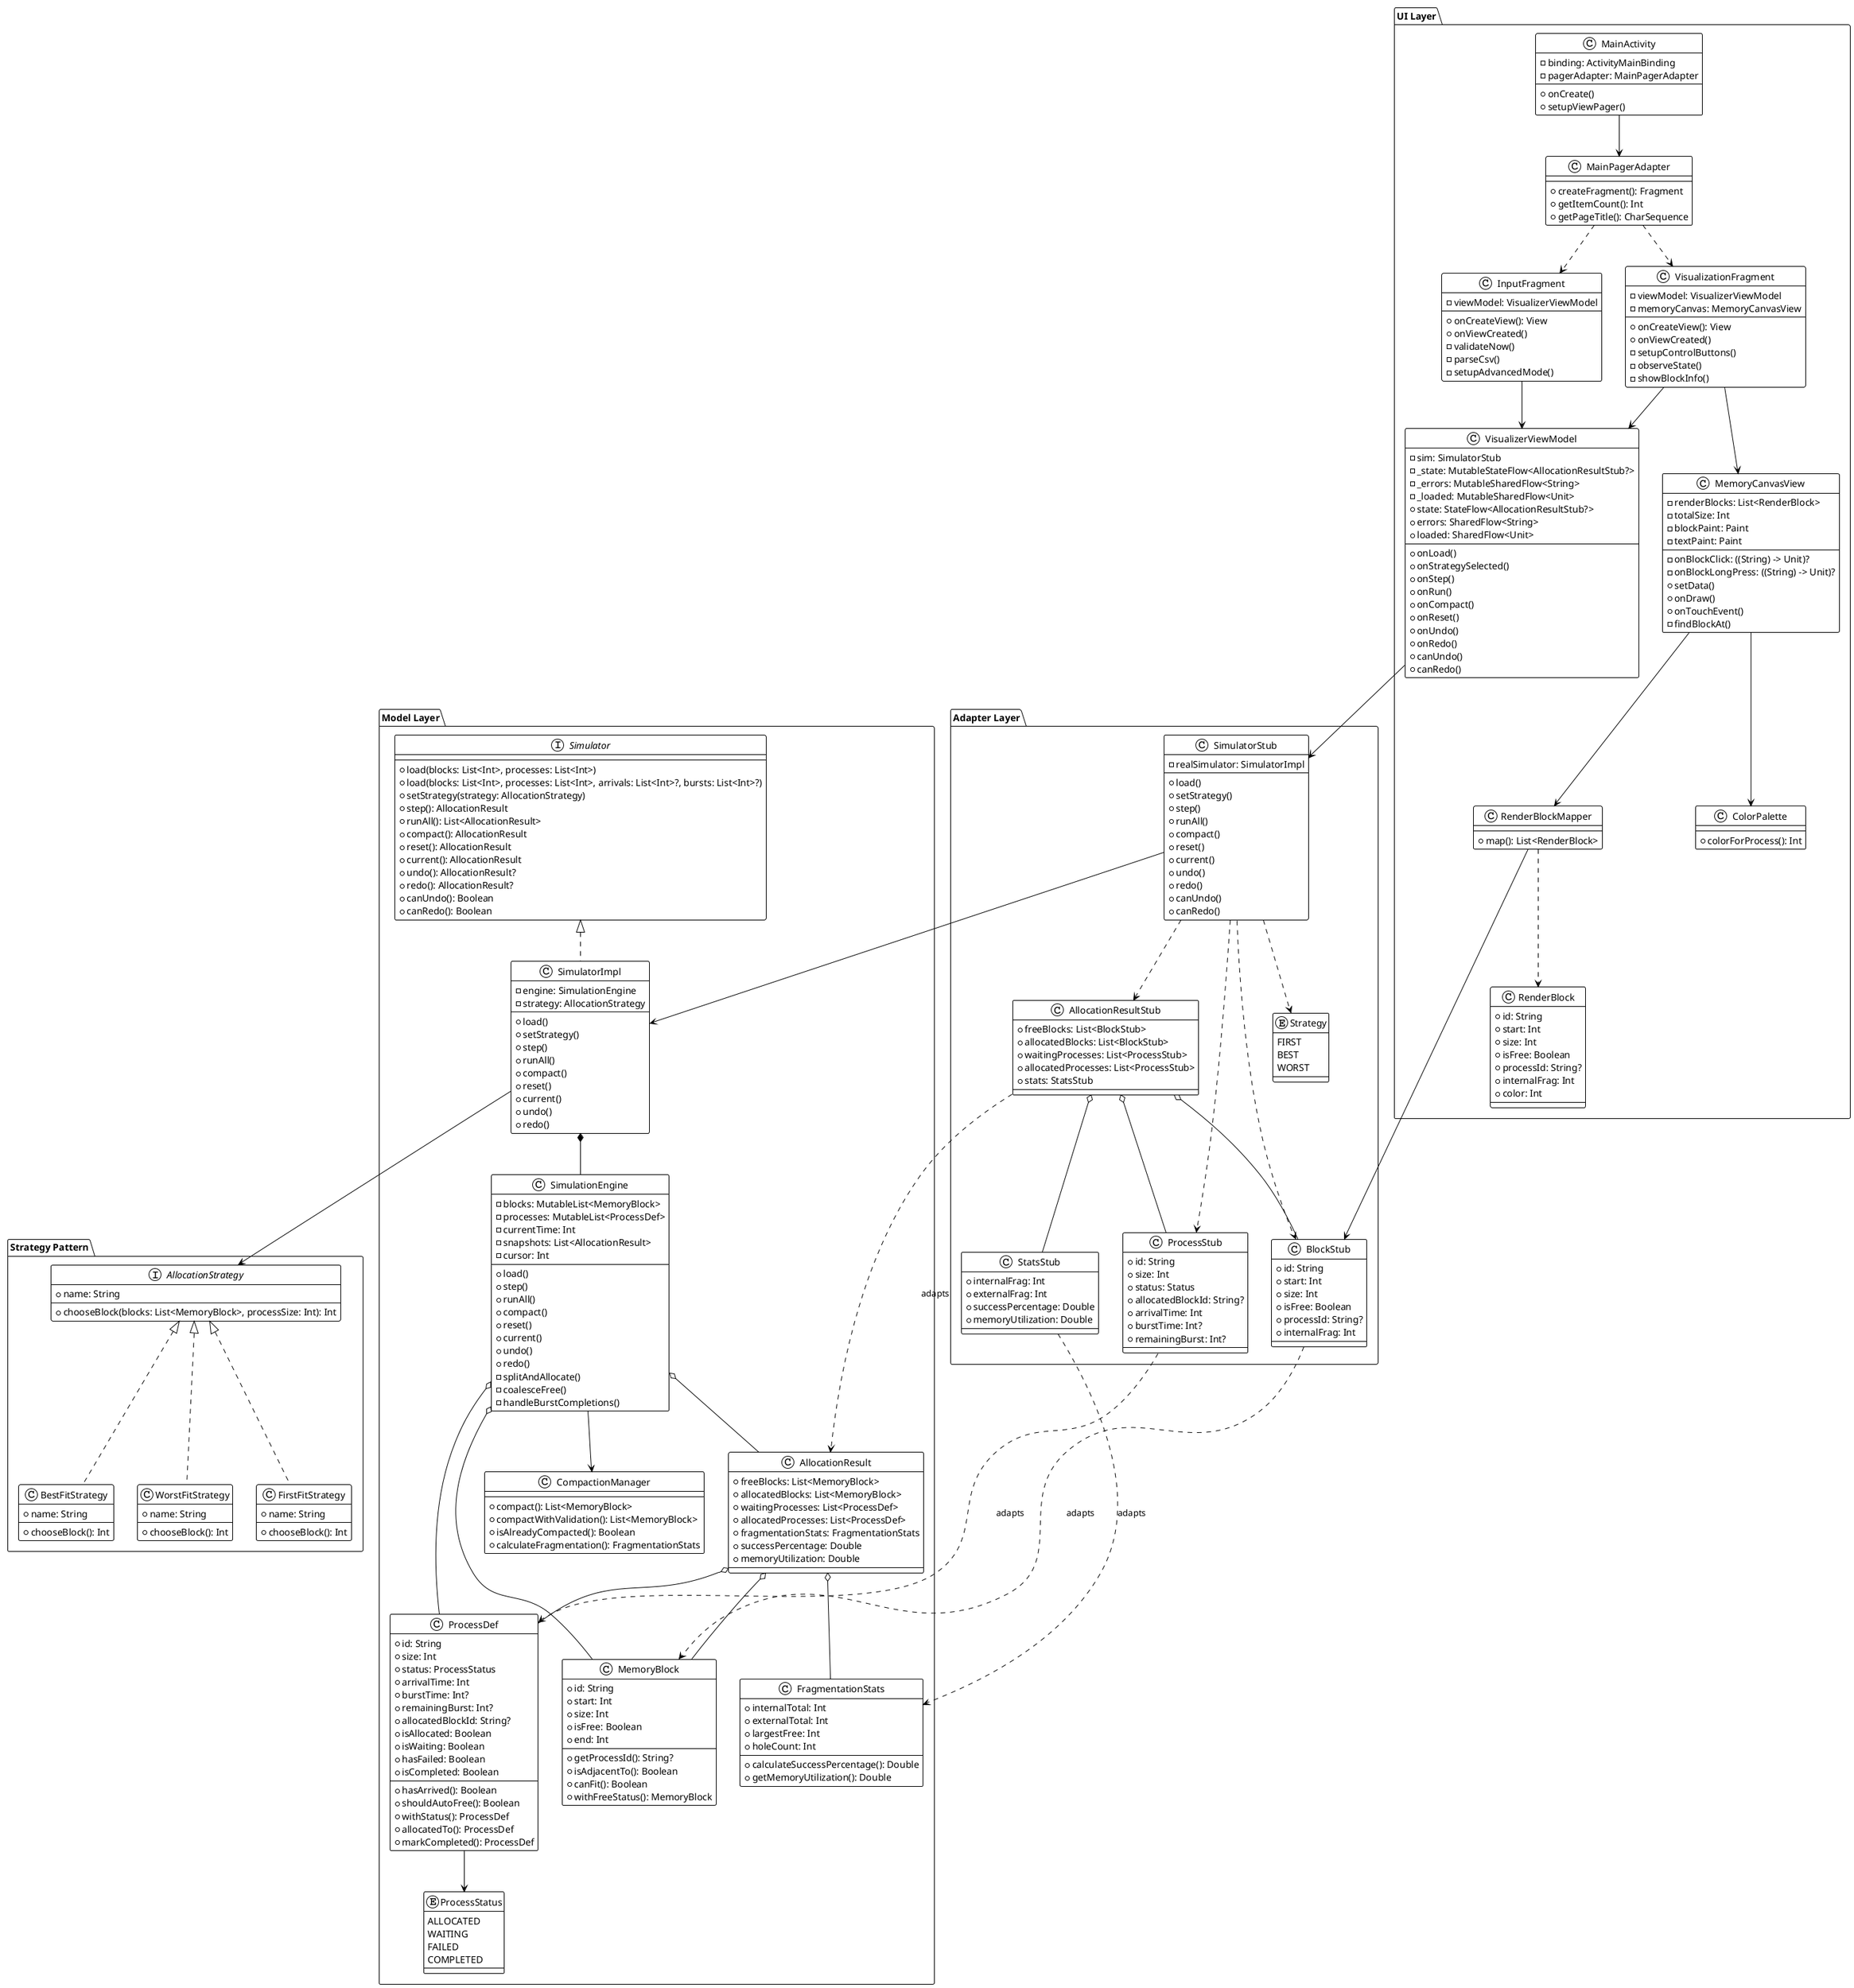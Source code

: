 @startuml Memory Visualizer - High Level Architecture

!theme plain
skinparam backgroundColor white
skinparam classBackgroundColor white
skinparam classBorderColor black
skinparam stereotypeCBackgroundColor lightgray

package "Model Layer" {
    interface Simulator {
        +load(blocks: List<Int>, processes: List<Int>)
        +load(blocks: List<Int>, processes: List<Int>, arrivals: List<Int>?, bursts: List<Int>?)
        +setStrategy(strategy: AllocationStrategy)
        +step(): AllocationResult
        +runAll(): List<AllocationResult>
        +compact(): AllocationResult
        +reset(): AllocationResult
        +current(): AllocationResult
        +undo(): AllocationResult?
        +redo(): AllocationResult?
        +canUndo(): Boolean
        +canRedo(): Boolean
    }

    class SimulatorImpl {
        -engine: SimulationEngine
        -strategy: AllocationStrategy
        +load()
        +setStrategy()
        +step()
        +runAll()
        +compact()
        +reset()
        +current()
        +undo()
        +redo()
    }

    class SimulationEngine {
        -blocks: MutableList<MemoryBlock>
        -processes: MutableList<ProcessDef>
        -currentTime: Int
        -snapshots: List<AllocationResult>
        -cursor: Int
        +load()
        +step()
        +runAll()
        +compact()
        +reset()
        +current()
        +undo()
        +redo()
        -splitAndAllocate()
        -coalesceFree()
        -handleBurstCompletions()
    }

    class MemoryBlock {
        +id: String
        +start: Int
        +size: Int
        +isFree: Boolean
        +end: Int
        +getProcessId(): String?
        +isAdjacentTo(): Boolean
        +canFit(): Boolean
        +withFreeStatus(): MemoryBlock
    }

    class ProcessDef {
        +id: String
        +size: Int
        +status: ProcessStatus
        +arrivalTime: Int
        +burstTime: Int?
        +remainingBurst: Int?
        +allocatedBlockId: String?
        +isAllocated: Boolean
        +isWaiting: Boolean
        +hasFailed: Boolean
        +isCompleted: Boolean
        +hasArrived(): Boolean
        +shouldAutoFree(): Boolean
        +withStatus(): ProcessDef
        +allocatedTo(): ProcessDef
        +markCompleted(): ProcessDef
    }

    enum ProcessStatus {
        ALLOCATED
        WAITING
        FAILED
        COMPLETED
    }

    class AllocationResult {
        +freeBlocks: List<MemoryBlock>
        +allocatedBlocks: List<MemoryBlock>
        +waitingProcesses: List<ProcessDef>
        +allocatedProcesses: List<ProcessDef>
        +fragmentationStats: FragmentationStats
        +successPercentage: Double
        +memoryUtilization: Double
    }

    class FragmentationStats {
        +internalTotal: Int
        +externalTotal: Int
        +largestFree: Int
        +holeCount: Int
        +calculateSuccessPercentage(): Double
        +getMemoryUtilization(): Double
    }

    class CompactionManager {
        +compact(): List<MemoryBlock>
        +compactWithValidation(): List<MemoryBlock>
        +isAlreadyCompacted(): Boolean
        +calculateFragmentation(): FragmentationStats
    }
}

package "Strategy Pattern" {
    interface AllocationStrategy {
        +chooseBlock(blocks: List<MemoryBlock>, processSize: Int): Int
        +name: String
    }

    class FirstFitStrategy {
        +chooseBlock(): Int
        +name: String
    }

    class BestFitStrategy {
        +chooseBlock(): Int
        +name: String
    }

    class WorstFitStrategy {
        +chooseBlock(): Int
        +name: String
    }
}

package "Adapter Layer" {
    class SimulatorStub {
        -realSimulator: SimulatorImpl
        +load()
        +setStrategy()
        +step()
        +runAll()
        +compact()
        +reset()
        +current()
        +undo()
        +redo()
        +canUndo()
        +canRedo()
    }

    class BlockStub {
        +id: String
        +start: Int
        +size: Int
        +isFree: Boolean
        +processId: String?
        +internalFrag: Int
    }

    class ProcessStub {
        +id: String
        +size: Int
        +status: Status
        +allocatedBlockId: String?
        +arrivalTime: Int
        +burstTime: Int?
        +remainingBurst: Int?
    }

    class AllocationResultStub {
        +freeBlocks: List<BlockStub>
        +allocatedBlocks: List<BlockStub>
        +waitingProcesses: List<ProcessStub>
        +allocatedProcesses: List<ProcessStub>
        +stats: StatsStub
    }

    class StatsStub {
        +internalFrag: Int
        +externalFrag: Int
        +successPercentage: Double
        +memoryUtilization: Double
    }

    enum Strategy {
        FIRST
        BEST
        WORST
    }
}

package "UI Layer" {
    class MainActivity {
        -binding: ActivityMainBinding
        -pagerAdapter: MainPagerAdapter
        +onCreate()
        +setupViewPager()
    }

    class MainPagerAdapter {
        +createFragment(): Fragment
        +getItemCount(): Int
        +getPageTitle(): CharSequence
    }

    class InputFragment {
        -viewModel: VisualizerViewModel
        +onCreateView(): View
        +onViewCreated()
        -validateNow()
        -parseCsv()
        -setupAdvancedMode()
    }

    class VisualizationFragment {
        -viewModel: VisualizerViewModel
        -memoryCanvas: MemoryCanvasView
        +onCreateView(): View
        +onViewCreated()
        -setupControlButtons()
        -observeState()
        -showBlockInfo()
    }

    class VisualizerViewModel {
        -sim: SimulatorStub
        -_state: MutableStateFlow<AllocationResultStub?>
        -_errors: MutableSharedFlow<String>
        -_loaded: MutableSharedFlow<Unit>
        +state: StateFlow<AllocationResultStub?>
        +errors: SharedFlow<String>
        +loaded: SharedFlow<Unit>
        +onLoad()
        +onStrategySelected()
        +onStep()
        +onRun()
        +onCompact()
        +onReset()
        +onUndo()
        +onRedo()
        +canUndo()
        +canRedo()
    }

    class MemoryCanvasView {
        -renderBlocks: List<RenderBlock>
        -totalSize: Int
        -blockPaint: Paint
        -textPaint: Paint
        -onBlockClick: ((String) -> Unit)?
        -onBlockLongPress: ((String) -> Unit)?
        +setData()
        +onDraw()
        +onTouchEvent()
        -findBlockAt()
    }

    class RenderBlockMapper {
        +map(): List<RenderBlock>
    }

    class RenderBlock {
        +id: String
        +start: Int
        +size: Int
        +isFree: Boolean
        +processId: String?
        +internalFrag: Int
        +color: Int
    }

    class ColorPalette {
        +colorForProcess(): Int
    }
}

' Relationships - Model Layer
Simulator <|.. SimulatorImpl
SimulatorImpl *-- SimulationEngine
SimulationEngine o-- MemoryBlock
SimulationEngine o-- ProcessDef
SimulationEngine o-- AllocationResult
SimulationEngine --> CompactionManager
AllocationResult o-- FragmentationStats
AllocationResult o-- MemoryBlock
AllocationResult o-- ProcessDef
ProcessDef --> ProcessStatus
SimulatorImpl --> AllocationStrategy

' Relationships - Strategy Pattern
AllocationStrategy <|.. FirstFitStrategy
AllocationStrategy <|.. BestFitStrategy
AllocationStrategy <|.. WorstFitStrategy

' Relationships - Adapter Layer
SimulatorStub --> SimulatorImpl
SimulatorStub ..> Strategy
SimulatorStub ..> BlockStub
SimulatorStub ..> ProcessStub
SimulatorStub ..> AllocationResultStub
AllocationResultStub o-- StatsStub
AllocationResultStub o-- BlockStub
AllocationResultStub o-- ProcessStub

' Relationships - UI Layer
MainActivity --> MainPagerAdapter
MainPagerAdapter ..> InputFragment
MainPagerAdapter ..> VisualizationFragment
InputFragment --> VisualizerViewModel
VisualizationFragment --> VisualizerViewModel
VisualizationFragment --> MemoryCanvasView
VisualizerViewModel --> SimulatorStub
MemoryCanvasView --> RenderBlockMapper
RenderBlockMapper ..> RenderBlock
MemoryCanvasView --> ColorPalette

' Cross-layer relationships
BlockStub ..> MemoryBlock : adapts
ProcessStub ..> ProcessDef : adapts
AllocationResultStub ..> AllocationResult : adapts
StatsStub ..> FragmentationStats : adapts
RenderBlockMapper --> BlockStub

@enduml
